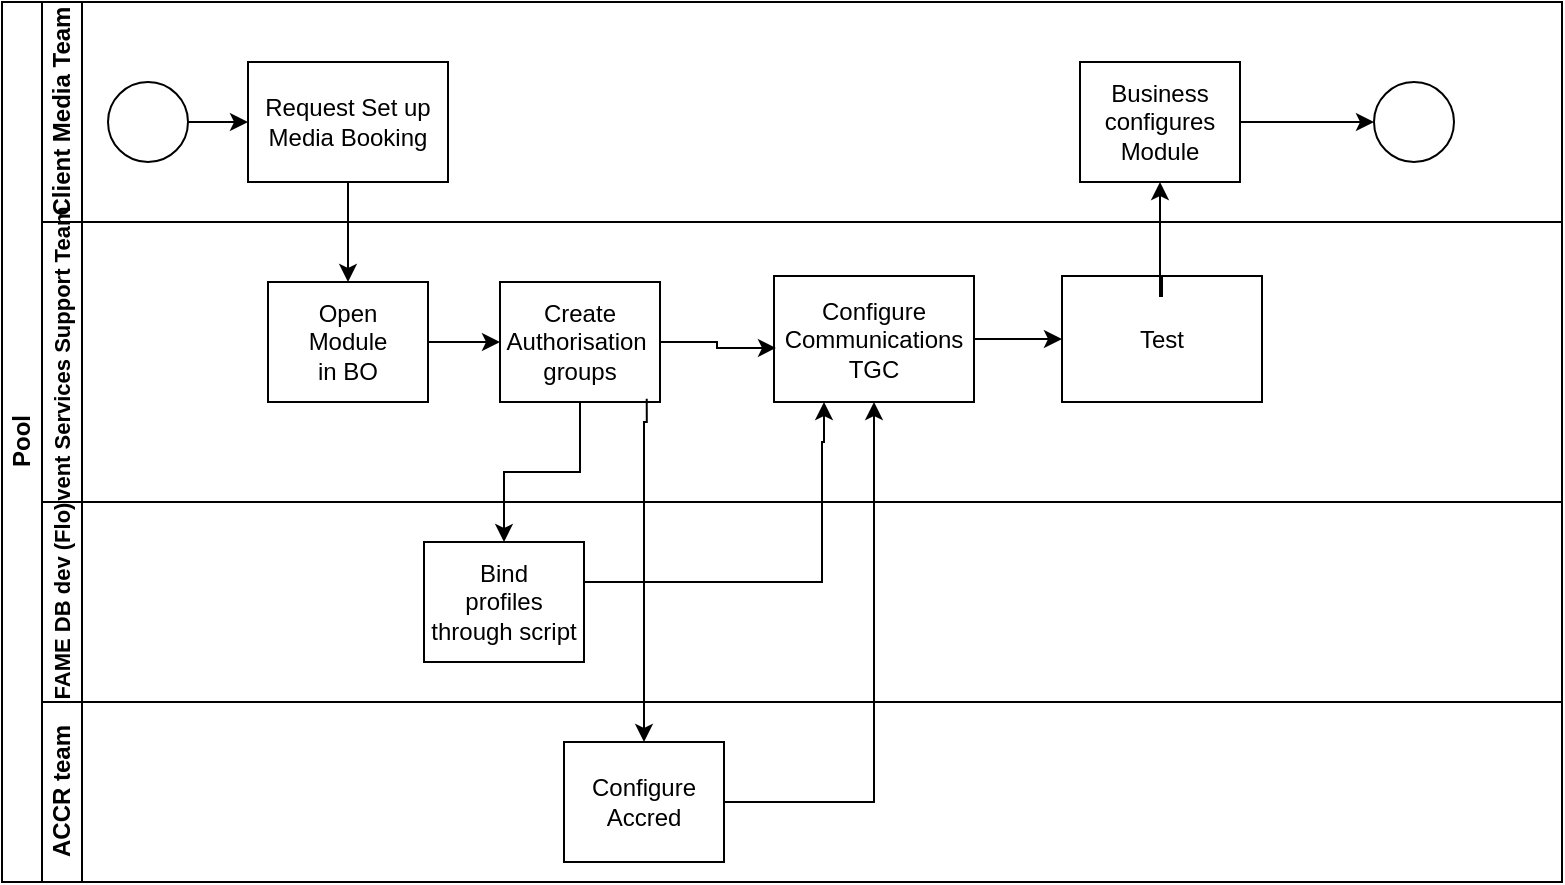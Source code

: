 <mxfile version="23.0.2" type="github">
  <diagram id="prtHgNgQTEPvFCAcTncT" name="Page-1">
    <mxGraphModel dx="821" dy="753" grid="1" gridSize="10" guides="1" tooltips="1" connect="1" arrows="1" fold="1" page="1" pageScale="1" pageWidth="1169" pageHeight="827" math="0" shadow="0">
      <root>
        <mxCell id="0" />
        <mxCell id="1" parent="0" />
        <mxCell id="dNxyNK7c78bLwvsdeMH5-19" value="Pool" style="swimlane;html=1;childLayout=stackLayout;resizeParent=1;resizeParentMax=0;horizontal=0;startSize=20;horizontalStack=0;" parent="1" vertex="1">
          <mxGeometry x="90" y="120" width="780" height="440" as="geometry">
            <mxRectangle x="90" y="120" width="40" height="60" as="alternateBounds" />
          </mxGeometry>
        </mxCell>
        <mxCell id="dNxyNK7c78bLwvsdeMH5-27" value="" style="edgeStyle=orthogonalEdgeStyle;rounded=0;orthogonalLoop=1;jettySize=auto;html=1;endArrow=classic;endFill=1;startArrow=none;startFill=0;" parent="dNxyNK7c78bLwvsdeMH5-19" source="dNxyNK7c78bLwvsdeMH5-24" target="dNxyNK7c78bLwvsdeMH5-26" edge="1">
          <mxGeometry relative="1" as="geometry" />
        </mxCell>
        <mxCell id="dNxyNK7c78bLwvsdeMH5-20" value="Client Media Team" style="swimlane;html=1;startSize=20;horizontal=0;" parent="dNxyNK7c78bLwvsdeMH5-19" vertex="1">
          <mxGeometry x="20" width="760" height="110" as="geometry" />
        </mxCell>
        <mxCell id="dNxyNK7c78bLwvsdeMH5-25" value="" style="edgeStyle=orthogonalEdgeStyle;rounded=0;orthogonalLoop=1;jettySize=auto;html=1;" parent="dNxyNK7c78bLwvsdeMH5-20" source="dNxyNK7c78bLwvsdeMH5-23" target="dNxyNK7c78bLwvsdeMH5-24" edge="1">
          <mxGeometry relative="1" as="geometry" />
        </mxCell>
        <mxCell id="dNxyNK7c78bLwvsdeMH5-23" value="" style="ellipse;whiteSpace=wrap;html=1;" parent="dNxyNK7c78bLwvsdeMH5-20" vertex="1">
          <mxGeometry x="33" y="40" width="40" height="40" as="geometry" />
        </mxCell>
        <mxCell id="dNxyNK7c78bLwvsdeMH5-24" value="Request Set up&lt;br&gt;Media Booking" style="rounded=0;whiteSpace=wrap;html=1;fontFamily=Helvetica;fontSize=12;fontColor=#000000;align=center;" parent="dNxyNK7c78bLwvsdeMH5-20" vertex="1">
          <mxGeometry x="103" y="30" width="100" height="60" as="geometry" />
        </mxCell>
        <mxCell id="dNxyNK7c78bLwvsdeMH5-33" value="" style="edgeStyle=orthogonalEdgeStyle;rounded=0;orthogonalLoop=1;jettySize=auto;html=1;endArrow=classic;endFill=1;" parent="dNxyNK7c78bLwvsdeMH5-20" source="dNxyNK7c78bLwvsdeMH5-30" target="dNxyNK7c78bLwvsdeMH5-32" edge="1">
          <mxGeometry relative="1" as="geometry" />
        </mxCell>
        <mxCell id="dNxyNK7c78bLwvsdeMH5-30" value="Business&lt;br&gt;configures&lt;br&gt;Module" style="rounded=0;whiteSpace=wrap;html=1;fontFamily=Helvetica;fontSize=12;fontColor=#000000;align=center;" parent="dNxyNK7c78bLwvsdeMH5-20" vertex="1">
          <mxGeometry x="519" y="30" width="80" height="60" as="geometry" />
        </mxCell>
        <mxCell id="dNxyNK7c78bLwvsdeMH5-32" value="" style="ellipse;whiteSpace=wrap;html=1;" parent="dNxyNK7c78bLwvsdeMH5-20" vertex="1">
          <mxGeometry x="666" y="40" width="40" height="40" as="geometry" />
        </mxCell>
        <mxCell id="dNxyNK7c78bLwvsdeMH5-21" value="&lt;font style=&quot;font-size: 11px;&quot;&gt;Event Services Support Team&lt;/font&gt;" style="swimlane;html=1;startSize=20;horizontal=0;" parent="dNxyNK7c78bLwvsdeMH5-19" vertex="1">
          <mxGeometry x="20" y="110" width="760" height="140" as="geometry" />
        </mxCell>
        <mxCell id="dNxyNK7c78bLwvsdeMH5-29" value="" style="edgeStyle=orthogonalEdgeStyle;rounded=0;orthogonalLoop=1;jettySize=auto;html=1;endArrow=classic;endFill=1;entryX=0;entryY=0.5;entryDx=0;entryDy=0;" parent="dNxyNK7c78bLwvsdeMH5-21" source="dNxyNK7c78bLwvsdeMH5-26" target="orzJr2JAbaMpw1yVr_6s-2" edge="1">
          <mxGeometry relative="1" as="geometry">
            <mxPoint x="240" y="60" as="targetPoint" />
          </mxGeometry>
        </mxCell>
        <mxCell id="dNxyNK7c78bLwvsdeMH5-26" value="Open &lt;br&gt;Module &lt;br&gt;in BO" style="rounded=0;whiteSpace=wrap;html=1;fontFamily=Helvetica;fontSize=12;fontColor=#000000;align=center;" parent="dNxyNK7c78bLwvsdeMH5-21" vertex="1">
          <mxGeometry x="113" y="30" width="80" height="60" as="geometry" />
        </mxCell>
        <mxCell id="uuwwUCo8V9RNHKWbGGmZ-5" value="" style="edgeStyle=orthogonalEdgeStyle;rounded=0;orthogonalLoop=1;jettySize=auto;html=1;" edge="1" parent="dNxyNK7c78bLwvsdeMH5-21" source="pjozMHKdjuDKzzugaOkP-6" target="pjozMHKdjuDKzzugaOkP-9">
          <mxGeometry relative="1" as="geometry" />
        </mxCell>
        <mxCell id="pjozMHKdjuDKzzugaOkP-6" value="Configure&lt;br&gt;Communications&lt;br&gt;TGC" style="rounded=0;whiteSpace=wrap;html=1;fontFamily=Helvetica;fontSize=12;fontColor=#000000;align=center;" parent="dNxyNK7c78bLwvsdeMH5-21" vertex="1">
          <mxGeometry x="366" y="27" width="100" height="63" as="geometry" />
        </mxCell>
        <mxCell id="pjozMHKdjuDKzzugaOkP-9" value="Test" style="rounded=0;whiteSpace=wrap;html=1;fontFamily=Helvetica;fontSize=12;fontColor=#000000;align=center;" parent="dNxyNK7c78bLwvsdeMH5-21" vertex="1">
          <mxGeometry x="510" y="27" width="100" height="63" as="geometry" />
        </mxCell>
        <mxCell id="orzJr2JAbaMpw1yVr_6s-2" value="Create&lt;br&gt;Authorisation&amp;nbsp;&lt;br&gt;groups" style="rounded=0;whiteSpace=wrap;html=1;fontFamily=Helvetica;fontSize=12;fontColor=#000000;align=center;" parent="dNxyNK7c78bLwvsdeMH5-21" vertex="1">
          <mxGeometry x="229" y="30" width="80" height="60" as="geometry" />
        </mxCell>
        <mxCell id="uuwwUCo8V9RNHKWbGGmZ-6" value="" style="edgeStyle=orthogonalEdgeStyle;rounded=0;orthogonalLoop=1;jettySize=auto;html=1;endArrow=classic;endFill=1;entryX=0.01;entryY=0.571;entryDx=0;entryDy=0;entryPerimeter=0;" edge="1" parent="dNxyNK7c78bLwvsdeMH5-21" source="orzJr2JAbaMpw1yVr_6s-2" target="pjozMHKdjuDKzzugaOkP-6">
          <mxGeometry relative="1" as="geometry">
            <mxPoint x="350" y="60" as="targetPoint" />
            <mxPoint x="314" y="60" as="sourcePoint" />
          </mxGeometry>
        </mxCell>
        <mxCell id="dNxyNK7c78bLwvsdeMH5-22" value="&lt;font style=&quot;font-size: 11px;&quot;&gt;FAME DB dev (Flo)&lt;/font&gt;" style="swimlane;html=1;startSize=20;horizontal=0;" parent="dNxyNK7c78bLwvsdeMH5-19" vertex="1">
          <mxGeometry x="20" y="250" width="760" height="100" as="geometry" />
        </mxCell>
        <mxCell id="dNxyNK7c78bLwvsdeMH5-34" value="Bind &lt;br&gt;profiles through script" style="rounded=0;whiteSpace=wrap;html=1;fontFamily=Helvetica;fontSize=12;fontColor=#000000;align=center;" parent="dNxyNK7c78bLwvsdeMH5-22" vertex="1">
          <mxGeometry x="191" y="20" width="80" height="60" as="geometry" />
        </mxCell>
        <mxCell id="pjozMHKdjuDKzzugaOkP-1" value="ACCR team" style="swimlane;html=1;startSize=20;horizontal=0;" parent="dNxyNK7c78bLwvsdeMH5-19" vertex="1">
          <mxGeometry x="20" y="350" width="760" height="90" as="geometry" />
        </mxCell>
        <mxCell id="pjozMHKdjuDKzzugaOkP-3" value="Configure&lt;br&gt;Accred" style="rounded=0;whiteSpace=wrap;html=1;fontFamily=Helvetica;fontSize=12;fontColor=#000000;align=center;" parent="pjozMHKdjuDKzzugaOkP-1" vertex="1">
          <mxGeometry x="261" y="20" width="80" height="60" as="geometry" />
        </mxCell>
        <mxCell id="pjozMHKdjuDKzzugaOkP-2" value="" style="edgeStyle=orthogonalEdgeStyle;rounded=0;orthogonalLoop=1;jettySize=auto;html=1;endArrow=classic;endFill=1;entryX=0.5;entryY=1;entryDx=0;entryDy=0;" parent="dNxyNK7c78bLwvsdeMH5-19" source="pjozMHKdjuDKzzugaOkP-3" target="pjozMHKdjuDKzzugaOkP-6" edge="1">
          <mxGeometry relative="1" as="geometry">
            <mxPoint x="380" y="410" as="targetPoint" />
          </mxGeometry>
        </mxCell>
        <mxCell id="pjozMHKdjuDKzzugaOkP-12" value="" style="edgeStyle=orthogonalEdgeStyle;rounded=0;orthogonalLoop=1;jettySize=auto;html=1;endArrow=classic;endFill=1;exitX=0.5;exitY=0;exitDx=0;exitDy=0;entryX=0.5;entryY=1;entryDx=0;entryDy=0;" parent="dNxyNK7c78bLwvsdeMH5-19" source="pjozMHKdjuDKzzugaOkP-9" target="dNxyNK7c78bLwvsdeMH5-30" edge="1">
          <mxGeometry relative="1" as="geometry">
            <mxPoint x="554" y="133" as="sourcePoint" />
            <mxPoint x="604" y="133" as="targetPoint" />
            <Array as="points">
              <mxPoint x="579" y="147" />
            </Array>
          </mxGeometry>
        </mxCell>
        <mxCell id="orzJr2JAbaMpw1yVr_6s-1" value="" style="edgeStyle=orthogonalEdgeStyle;rounded=0;orthogonalLoop=1;jettySize=auto;html=1;exitX=0.5;exitY=1;exitDx=0;exitDy=0;" parent="dNxyNK7c78bLwvsdeMH5-19" source="orzJr2JAbaMpw1yVr_6s-2" target="dNxyNK7c78bLwvsdeMH5-34" edge="1">
          <mxGeometry relative="1" as="geometry">
            <mxPoint x="300" y="210" as="sourcePoint" />
          </mxGeometry>
        </mxCell>
        <mxCell id="uuwwUCo8V9RNHKWbGGmZ-3" value="" style="edgeStyle=orthogonalEdgeStyle;rounded=0;orthogonalLoop=1;jettySize=auto;html=1;entryX=0.5;entryY=0;entryDx=0;entryDy=0;exitX=0.917;exitY=0.972;exitDx=0;exitDy=0;exitPerimeter=0;" edge="1" parent="dNxyNK7c78bLwvsdeMH5-19" source="orzJr2JAbaMpw1yVr_6s-2" target="pjozMHKdjuDKzzugaOkP-3">
          <mxGeometry relative="1" as="geometry">
            <mxPoint x="321" y="210" as="sourcePoint" />
            <mxPoint x="261" y="270" as="targetPoint" />
            <Array as="points">
              <mxPoint x="322" y="210" />
              <mxPoint x="321" y="210" />
            </Array>
          </mxGeometry>
        </mxCell>
        <mxCell id="uuwwUCo8V9RNHKWbGGmZ-9" value="" style="edgeStyle=orthogonalEdgeStyle;rounded=0;orthogonalLoop=1;jettySize=auto;html=1;endArrow=classic;endFill=1;entryX=0.25;entryY=1;entryDx=0;entryDy=0;exitX=1;exitY=0.5;exitDx=0;exitDy=0;" edge="1" parent="dNxyNK7c78bLwvsdeMH5-19" source="dNxyNK7c78bLwvsdeMH5-34" target="pjozMHKdjuDKzzugaOkP-6">
          <mxGeometry relative="1" as="geometry">
            <mxPoint x="446" y="220" as="targetPoint" />
            <mxPoint x="371" y="420" as="sourcePoint" />
            <Array as="points">
              <mxPoint x="410" y="290" />
              <mxPoint x="410" y="220" />
              <mxPoint x="411" y="220" />
            </Array>
          </mxGeometry>
        </mxCell>
      </root>
    </mxGraphModel>
  </diagram>
</mxfile>
